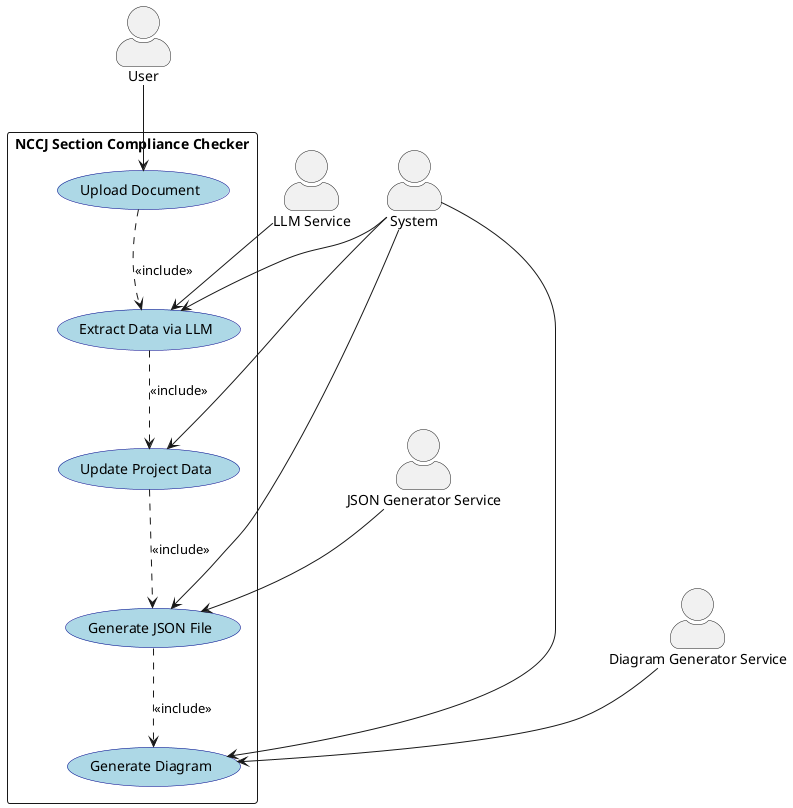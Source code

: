 @startuml NCCJ Section Compliance Checker

skinparam actorStyle awesome
skinparam usecase {
    BackgroundColor LightBlue
    BorderColor DarkBlue
}

actor User
actor "LLM Service" as LLM
actor "System" as System
actor "JSON Generator Service" as JSONGen
actor "Diagram Generator Service" as DiagramGen

rectangle "NCCJ Section Compliance Checker" {
    usecase "Upload Document" as UC1
    usecase "Extract Data via LLM" as UC2
    usecase "Update Project Data" as UC3
    usecase "Generate JSON File" as UC4
    usecase "Generate Diagram" as UC5
}

User --> UC1
System --> UC2
LLM --> UC2
System --> UC3
System --> UC4
JSONGen --> UC4
System --> UC5
DiagramGen --> UC5

UC1 ..> UC2 : <<include>>
UC2 ..> UC3 : <<include>>
UC3 ..> UC4 : <<include>>
UC4 ..> UC5 : <<include>>

@enduml 